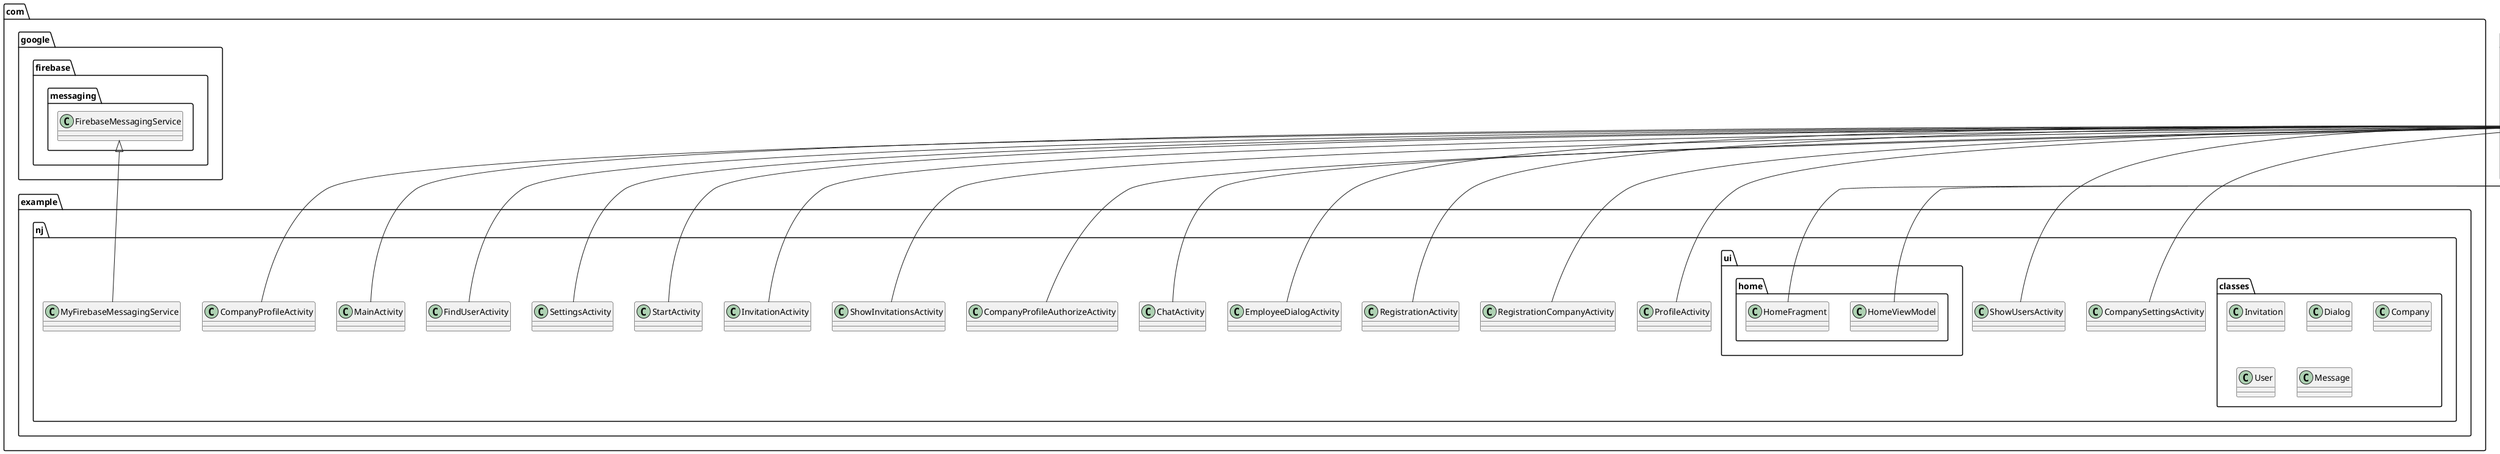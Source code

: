 @startuml
class com.example.nj.EmployeeDialogActivity {
}
class com.example.nj.ChatActivity {
}
class com.example.nj.CompanyProfileAuthorizeActivity {
}
class com.example.nj.classes.Invitation {
}
class com.example.nj.ShowInvitationsActivity {
}
class com.example.nj.InvitationActivity {
}
class com.example.nj.classes.Dialog {
}
class com.example.nj.StartActivity {
}
class com.example.nj.classes.Company {
}
class com.example.nj.ui.home.HomeViewModel {
}
class com.example.nj.SettingsActivity {
}
class com.example.nj.classes.User {
}
class com.example.nj.ui.home.HomeFragment {
}
class com.example.nj.FindUserActivity {
}
class com.example.nj.MainActivity {
}
class com.example.nj.CompanyProfileActivity {
}
class com.example.nj.ProfileActivity {
}
class com.example.nj.classes.Message {
}
class com.example.nj.RegistrationCompanyActivity {
}
class com.example.nj.RegistrationActivity {
}
class com.example.nj.CompanySettingsActivity {
}
class com.example.nj.MyFirebaseMessagingService {
}
class com.example.nj.ShowUsersActivity {
}


androidx.appcompat.app.AppCompatActivity <|-- com.example.nj.EmployeeDialogActivity
androidx.appcompat.app.AppCompatActivity <|-- com.example.nj.ChatActivity
androidx.appcompat.app.AppCompatActivity <|-- com.example.nj.CompanyProfileAuthorizeActivity
androidx.appcompat.app.AppCompatActivity <|-- com.example.nj.ShowInvitationsActivity
androidx.appcompat.app.AppCompatActivity <|-- com.example.nj.InvitationActivity
androidx.appcompat.app.AppCompatActivity <|-- com.example.nj.StartActivity
androidx.lifecycle.ViewModel <|-- com.example.nj.ui.home.HomeViewModel
androidx.appcompat.app.AppCompatActivity <|-- com.example.nj.SettingsActivity
androidx.fragment.app.Fragment <|-- com.example.nj.ui.home.HomeFragment
androidx.appcompat.app.AppCompatActivity <|-- com.example.nj.FindUserActivity
androidx.appcompat.app.AppCompatActivity <|-- com.example.nj.MainActivity
androidx.appcompat.app.AppCompatActivity <|-- com.example.nj.CompanyProfileActivity
androidx.appcompat.app.AppCompatActivity <|-- com.example.nj.ProfileActivity
androidx.appcompat.app.AppCompatActivity <|-- com.example.nj.RegistrationCompanyActivity
androidx.appcompat.app.AppCompatActivity <|-- com.example.nj.RegistrationActivity
androidx.appcompat.app.AppCompatActivity <|-- com.example.nj.CompanySettingsActivity
com.google.firebase.messaging.FirebaseMessagingService <|-- com.example.nj.MyFirebaseMessagingService
androidx.appcompat.app.AppCompatActivity <|-- com.example.nj.ShowUsersActivity
@enduml